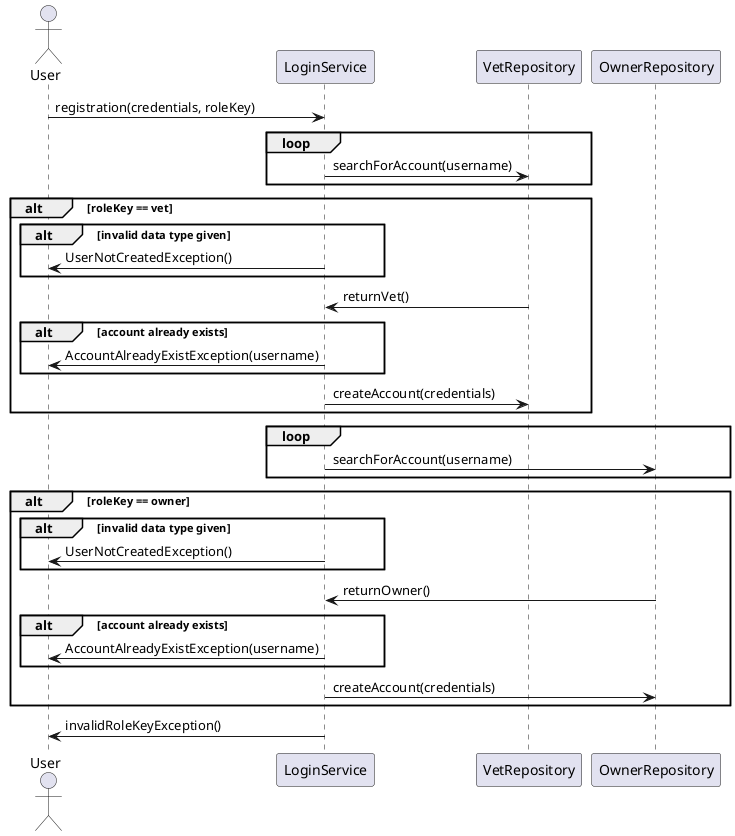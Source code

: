 @startuml PetClinic Sequence1 Create Account

actor User
participant LoginService
participant VetRepository
participant OwnerRepository

User -> LoginService : registration(credentials, roleKey)

loop
    LoginService -> VetRepository : searchForAccount(username)
end

alt roleKey == vet
    alt invalid data type given
        LoginService -> User : UserNotCreatedException()
    end
    VetRepository -> LoginService : returnVet()
    alt account already exists
        User <- LoginService : AccountAlreadyExistException(username)
    end
    LoginService -> VetRepository : createAccount(credentials)
    
end

loop
    LoginService -> OwnerRepository : searchForAccount(username)
end

alt roleKey == owner
    alt invalid data type given
        LoginService -> User : UserNotCreatedException()
    end
    OwnerRepository -> LoginService : returnOwner()
    alt account already exists
        User <- LoginService : AccountAlreadyExistException(username)
    end
    LoginService -> OwnerRepository : createAccount(credentials)
    
end

LoginService -> User : invalidRoleKeyException()

@enduml